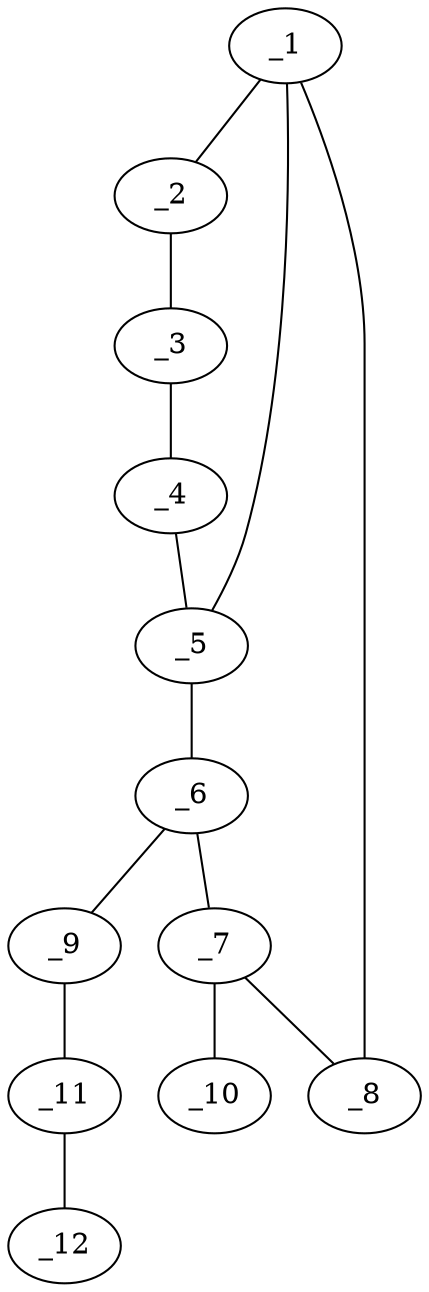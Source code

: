 graph molid631128 {
	_1	 [charge=0,
		chem=1,
		symbol="C  ",
		x="4.5472",
		y="-1.555"];
	_2	 [charge=0,
		chem=1,
		symbol="C  ",
		x="5.4983",
		y="-1.864"];
	_1 -- _2	 [valence=1];
	_5	 [charge=0,
		chem=1,
		symbol="C  ",
		x="4.5472",
		y="-0.555"];
	_1 -- _5	 [valence=1];
	_8	 [charge=0,
		chem=1,
		symbol="C  ",
		x="3.5962",
		y="-1.864"];
	_1 -- _8	 [valence=1];
	_3	 [charge=0,
		chem=1,
		symbol="C  ",
		x="6.0861",
		y="-1.055"];
	_2 -- _3	 [valence=1];
	_4	 [charge=0,
		chem=1,
		symbol="C  ",
		x="5.4983",
		y="-0.246"];
	_3 -- _4	 [valence=1];
	_4 -- _5	 [valence=1];
	_6	 [charge=0,
		chem=1,
		symbol="C  ",
		x="3.5962",
		y="-0.246"];
	_5 -- _6	 [valence=1];
	_7	 [charge=0,
		chem=1,
		symbol="C  ",
		x="3.0084",
		y="-1.055"];
	_6 -- _7	 [valence=1];
	_9	 [charge=0,
		chem=1,
		symbol="C  ",
		x="3.2872",
		y="0.7051"];
	_6 -- _9	 [valence=1];
	_7 -- _8	 [valence=1];
	_10	 [charge=0,
		chem=2,
		symbol="O  ",
		x="2.0084",
		y="-1.055"];
	_7 -- _10	 [valence=2];
	_11	 [charge=0,
		chem=1,
		symbol="C  ",
		x="2.309",
		y="0.913"];
	_9 -- _11	 [valence=1];
	_12	 [charge=0,
		chem=2,
		symbol="O  ",
		x=2,
		y="1.864"];
	_11 -- _12	 [valence=2];
}
